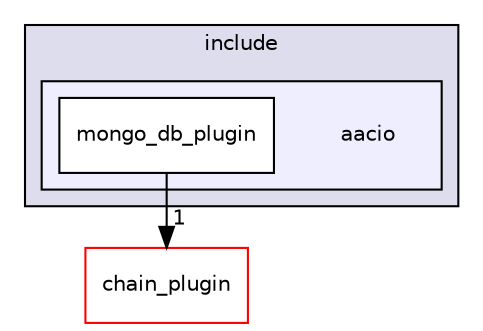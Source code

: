 digraph "plugins/mongo_db_plugin/include/aacio" {
  compound=true
  node [ fontsize="10", fontname="Helvetica"];
  edge [ labelfontsize="10", labelfontname="Helvetica"];
  subgraph clusterdir_2b0a927a9e942619d61bc41760b373fa {
    graph [ bgcolor="#ddddee", pencolor="black", label="include" fontname="Helvetica", fontsize="10", URL="dir_2b0a927a9e942619d61bc41760b373fa.html"]
  subgraph clusterdir_fd2443c58a1545792c895217bd094e38 {
    graph [ bgcolor="#eeeeff", pencolor="black", label="" URL="dir_fd2443c58a1545792c895217bd094e38.html"];
    dir_fd2443c58a1545792c895217bd094e38 [shape=plaintext label="aacio"];
    dir_661ba8763f527e4adde302e4b86eb4a6 [shape=box label="mongo_db_plugin" color="black" fillcolor="white" style="filled" URL="dir_661ba8763f527e4adde302e4b86eb4a6.html"];
  }
  }
  dir_602e6d607ea05a3811091b067ebfa4ac [shape=box label="chain_plugin" fillcolor="white" style="filled" color="red" URL="dir_602e6d607ea05a3811091b067ebfa4ac.html"];
  dir_661ba8763f527e4adde302e4b86eb4a6->dir_602e6d607ea05a3811091b067ebfa4ac [headlabel="1", labeldistance=1.5 headhref="dir_001863_001848.html"];
}

